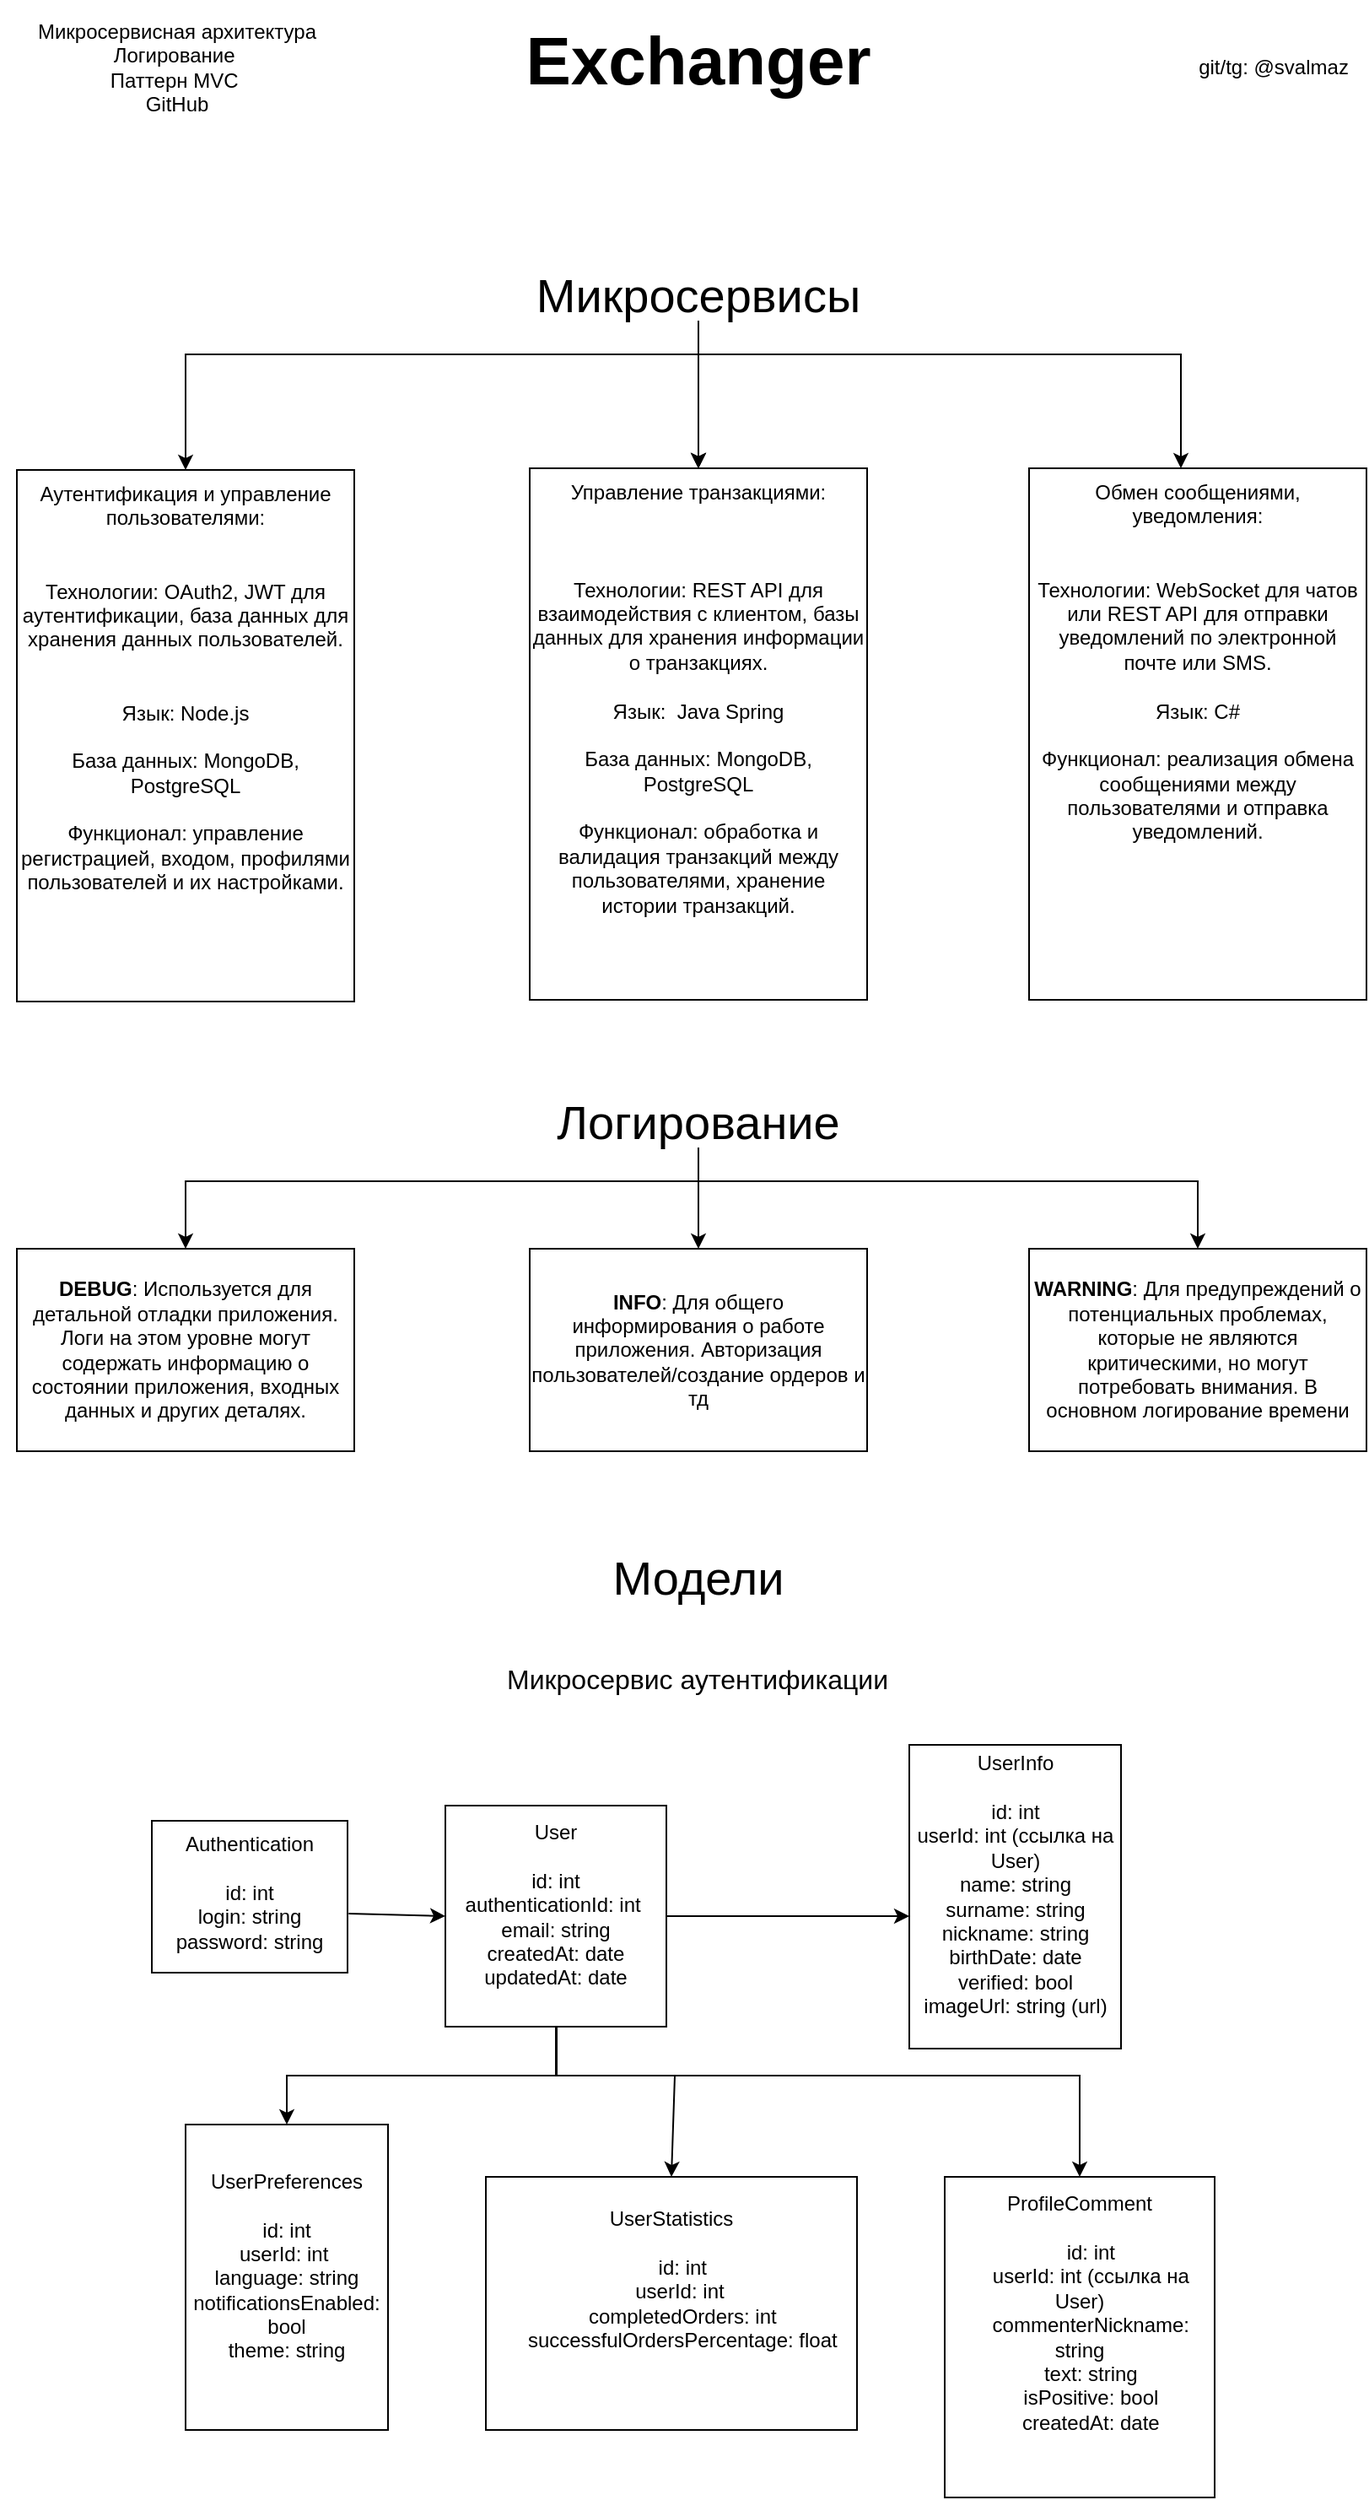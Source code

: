 <mxfile version="24.8.3">
  <diagram name="Страница — 1" id="gCSXsW7qYMQecbnX13WU">
    <mxGraphModel dx="2840" dy="1455" grid="1" gridSize="10" guides="1" tooltips="1" connect="1" arrows="1" fold="1" page="1" pageScale="1" pageWidth="827" pageHeight="1169" math="0" shadow="0">
      <root>
        <mxCell id="0" />
        <mxCell id="1" parent="0" />
        <mxCell id="_Ykevn64Ni2eIDG1oHSd-1" value="&lt;b&gt;&lt;font style=&quot;font-size: 40px;&quot;&gt;Exchanger&lt;/font&gt;&lt;/b&gt;" style="text;html=1;align=center;verticalAlign=middle;whiteSpace=wrap;rounded=0;" vertex="1" parent="1">
          <mxGeometry x="384" y="20" width="60" height="30" as="geometry" />
        </mxCell>
        <mxCell id="_Ykevn64Ni2eIDG1oHSd-2" value="Микросервисная архитектура&lt;div&gt;Логирование&amp;nbsp;&lt;/div&gt;&lt;div&gt;Паттерн MVC&amp;nbsp;&lt;/div&gt;&lt;div&gt;GitHub&lt;/div&gt;" style="text;html=1;align=center;verticalAlign=middle;whiteSpace=wrap;rounded=0;" vertex="1" parent="1">
          <mxGeometry width="210" height="80" as="geometry" />
        </mxCell>
        <mxCell id="_Ykevn64Ni2eIDG1oHSd-6" value="" style="edgeStyle=orthogonalEdgeStyle;rounded=0;orthogonalLoop=1;jettySize=auto;html=1;" edge="1" parent="1" source="_Ykevn64Ni2eIDG1oHSd-3" target="_Ykevn64Ni2eIDG1oHSd-5">
          <mxGeometry relative="1" as="geometry">
            <Array as="points">
              <mxPoint x="414" y="210" />
              <mxPoint x="110" y="210" />
            </Array>
          </mxGeometry>
        </mxCell>
        <mxCell id="_Ykevn64Ni2eIDG1oHSd-8" value="" style="edgeStyle=orthogonalEdgeStyle;rounded=0;orthogonalLoop=1;jettySize=auto;html=1;" edge="1" parent="1" source="_Ykevn64Ni2eIDG1oHSd-3" target="_Ykevn64Ni2eIDG1oHSd-7">
          <mxGeometry relative="1" as="geometry" />
        </mxCell>
        <mxCell id="_Ykevn64Ni2eIDG1oHSd-9" value="" style="edgeStyle=orthogonalEdgeStyle;rounded=0;orthogonalLoop=1;jettySize=auto;html=1;" edge="1" parent="1" source="_Ykevn64Ni2eIDG1oHSd-3" target="_Ykevn64Ni2eIDG1oHSd-7">
          <mxGeometry relative="1" as="geometry" />
        </mxCell>
        <mxCell id="_Ykevn64Ni2eIDG1oHSd-10" value="" style="edgeStyle=orthogonalEdgeStyle;rounded=0;orthogonalLoop=1;jettySize=auto;html=1;" edge="1" parent="1" source="_Ykevn64Ni2eIDG1oHSd-3" target="_Ykevn64Ni2eIDG1oHSd-7">
          <mxGeometry relative="1" as="geometry" />
        </mxCell>
        <mxCell id="_Ykevn64Ni2eIDG1oHSd-12" value="" style="edgeStyle=orthogonalEdgeStyle;rounded=0;orthogonalLoop=1;jettySize=auto;html=1;" edge="1" parent="1" source="_Ykevn64Ni2eIDG1oHSd-3" target="_Ykevn64Ni2eIDG1oHSd-11">
          <mxGeometry relative="1" as="geometry">
            <Array as="points">
              <mxPoint x="414" y="210" />
              <mxPoint x="700" y="210" />
            </Array>
          </mxGeometry>
        </mxCell>
        <mxCell id="_Ykevn64Ni2eIDG1oHSd-3" value="&lt;font style=&quot;font-size: 28px;&quot;&gt;Микросервисы&lt;/font&gt;" style="text;html=1;align=center;verticalAlign=middle;whiteSpace=wrap;rounded=0;" vertex="1" parent="1">
          <mxGeometry x="384" y="160" width="60" height="30" as="geometry" />
        </mxCell>
        <mxCell id="_Ykevn64Ni2eIDG1oHSd-5" value="&lt;font style=&quot;font-size: 12px;&quot;&gt;Аутентификация и управление пользователями:&lt;/font&gt;&lt;div&gt;&lt;font style=&quot;font-size: 12px;&quot;&gt;&lt;br&gt;&lt;/font&gt;&lt;/div&gt;&lt;div&gt;&lt;font style=&quot;font-size: 12px;&quot;&gt;&lt;br&gt;&lt;/font&gt;&lt;/div&gt;&lt;div&gt;&lt;font style=&quot;font-size: 12px;&quot;&gt;Технологии: OAuth2, JWT для аутентификации, база данных для хранения данных пользователей.&lt;/font&gt;&lt;/div&gt;&lt;div&gt;&lt;font style=&quot;font-size: 12px;&quot;&gt;&lt;br&gt;&lt;/font&gt;&lt;/div&gt;&lt;div&gt;&lt;font style=&quot;font-size: 12px;&quot;&gt;&lt;br&gt;&lt;/font&gt;&lt;/div&gt;&lt;div&gt;&lt;font style=&quot;font-size: 12px;&quot;&gt;&lt;div&gt;Язык: Node.js&lt;/div&gt;&lt;div&gt;&lt;br&gt;&lt;/div&gt;&lt;div&gt;База данных: MongoDB, PostgreSQL&lt;/div&gt;&lt;div&gt;&lt;br&gt;&lt;/div&gt;&lt;div&gt;Функционал: управление регистрацией, входом, профилями пользователей и их настройками.&lt;/div&gt;&lt;div&gt;&lt;br&gt;&lt;/div&gt;&lt;/font&gt;&lt;/div&gt;" style="whiteSpace=wrap;html=1;verticalAlign=top;" vertex="1" parent="1">
          <mxGeometry x="10" y="278.5" width="200" height="315" as="geometry" />
        </mxCell>
        <mxCell id="_Ykevn64Ni2eIDG1oHSd-7" value="Управление транзакциями:&lt;div&gt;&lt;br&gt;&lt;/div&gt;&lt;div&gt;&lt;br&gt;&lt;/div&gt;&lt;div&gt;&lt;br&gt;&lt;/div&gt;&lt;div&gt;Технологии: REST API для взаимодействия с клиентом, базы данных для хранения информации о транзакциях.&lt;/div&gt;&lt;div&gt;&lt;br&gt;&lt;/div&gt;&lt;div&gt;Язык:&amp;nbsp; Java Spring&lt;/div&gt;&lt;div&gt;&lt;br&gt;&lt;/div&gt;&lt;div&gt;База данных: MongoDB, PostgreSQL&lt;/div&gt;&lt;div&gt;&lt;br&gt;&lt;/div&gt;&lt;div&gt;Функционал: обработка и валидация транзакций между пользователями, хранение истории транзакций.&lt;/div&gt;" style="whiteSpace=wrap;html=1;verticalAlign=top;" vertex="1" parent="1">
          <mxGeometry x="314" y="277.5" width="200" height="315" as="geometry" />
        </mxCell>
        <mxCell id="_Ykevn64Ni2eIDG1oHSd-11" value="Обмен сообщениями, уведомления:&lt;div&gt;&lt;br&gt;&lt;/div&gt;&lt;div&gt;&lt;br&gt;&lt;/div&gt;&lt;div&gt;Технологии: WebSocket для чатов или REST API для отправки уведомлений по электронной почте или SMS.&lt;/div&gt;&lt;div&gt;&lt;br&gt;&lt;/div&gt;&lt;div&gt;Язык: C#&lt;/div&gt;&lt;div&gt;&lt;br&gt;&lt;/div&gt;&lt;div&gt;Функционал: реализация обмена сообщениями между пользователями и отправка уведомлений.&lt;/div&gt;&lt;div&gt;&lt;br&gt;&lt;/div&gt;" style="whiteSpace=wrap;html=1;verticalAlign=top;" vertex="1" parent="1">
          <mxGeometry x="610" y="277.5" width="200" height="315" as="geometry" />
        </mxCell>
        <mxCell id="_Ykevn64Ni2eIDG1oHSd-13" value="git/tg: @svalmaz" style="text;html=1;align=center;verticalAlign=middle;whiteSpace=wrap;rounded=0;" vertex="1" parent="1">
          <mxGeometry x="700" y="25" width="110" height="30" as="geometry" />
        </mxCell>
        <mxCell id="_Ykevn64Ni2eIDG1oHSd-16" value="" style="edgeStyle=orthogonalEdgeStyle;rounded=0;orthogonalLoop=1;jettySize=auto;html=1;" edge="1" parent="1" source="_Ykevn64Ni2eIDG1oHSd-14" target="_Ykevn64Ni2eIDG1oHSd-15">
          <mxGeometry relative="1" as="geometry">
            <Array as="points">
              <mxPoint x="414" y="700" />
              <mxPoint x="110" y="700" />
            </Array>
          </mxGeometry>
        </mxCell>
        <mxCell id="_Ykevn64Ni2eIDG1oHSd-19" value="" style="edgeStyle=orthogonalEdgeStyle;rounded=0;orthogonalLoop=1;jettySize=auto;html=1;" edge="1" parent="1" source="_Ykevn64Ni2eIDG1oHSd-14" target="_Ykevn64Ni2eIDG1oHSd-17">
          <mxGeometry relative="1" as="geometry" />
        </mxCell>
        <mxCell id="_Ykevn64Ni2eIDG1oHSd-23" value="" style="edgeStyle=orthogonalEdgeStyle;rounded=0;orthogonalLoop=1;jettySize=auto;html=1;" edge="1" parent="1" source="_Ykevn64Ni2eIDG1oHSd-14" target="_Ykevn64Ni2eIDG1oHSd-22">
          <mxGeometry relative="1" as="geometry">
            <Array as="points">
              <mxPoint x="414" y="700" />
              <mxPoint x="710" y="700" />
            </Array>
          </mxGeometry>
        </mxCell>
        <mxCell id="_Ykevn64Ni2eIDG1oHSd-14" value="&lt;font style=&quot;font-size: 28px;&quot;&gt;Логирование&lt;/font&gt;" style="text;html=1;align=center;verticalAlign=middle;whiteSpace=wrap;rounded=0;" vertex="1" parent="1">
          <mxGeometry x="384" y="650" width="60" height="30" as="geometry" />
        </mxCell>
        <mxCell id="_Ykevn64Ni2eIDG1oHSd-15" value="&lt;strong&gt;DEBUG&lt;/strong&gt;: Используется для детальной отладки приложения. Логи на этом уровне могут содержать информацию о состоянии приложения, входных данных и других деталях." style="whiteSpace=wrap;html=1;" vertex="1" parent="1">
          <mxGeometry x="10" y="740" width="200" height="120" as="geometry" />
        </mxCell>
        <mxCell id="_Ykevn64Ni2eIDG1oHSd-17" value="&lt;strong&gt;INFO&lt;/strong&gt;: Для общего информирования о работе приложения. Авторизация пользователей/создание ордеров и тд" style="whiteSpace=wrap;html=1;" vertex="1" parent="1">
          <mxGeometry x="314" y="740" width="200" height="120" as="geometry" />
        </mxCell>
        <mxCell id="_Ykevn64Ni2eIDG1oHSd-22" value="&lt;strong&gt;WARNING&lt;/strong&gt;: Для предупреждений о потенциальных проблемах, которые не являются критическими, но могут потребовать внимания. В основном логирование времени" style="whiteSpace=wrap;html=1;" vertex="1" parent="1">
          <mxGeometry x="610" y="740" width="200" height="120" as="geometry" />
        </mxCell>
        <mxCell id="_Ykevn64Ni2eIDG1oHSd-24" value="&lt;font style=&quot;font-size: 28px;&quot;&gt;Модели&lt;/font&gt;" style="text;html=1;align=center;verticalAlign=middle;whiteSpace=wrap;rounded=0;" vertex="1" parent="1">
          <mxGeometry x="384" y="920" width="60" height="30" as="geometry" />
        </mxCell>
        <mxCell id="_Ykevn64Ni2eIDG1oHSd-25" value="&lt;font style=&quot;font-size: 16px;&quot;&gt;Микросервис аутентификации&lt;/font&gt;" style="text;html=1;align=center;verticalAlign=middle;whiteSpace=wrap;rounded=0;" vertex="1" parent="1">
          <mxGeometry x="288" y="980" width="251" height="30" as="geometry" />
        </mxCell>
        <mxCell id="_Ykevn64Ni2eIDG1oHSd-26" value="Authentication&lt;br&gt;&lt;br&gt;    id: int&lt;br&gt;    login: string&lt;br&gt;    password: string&lt;div&gt;&lt;br&gt;&lt;/div&gt;" style="whiteSpace=wrap;html=1;align=center;verticalAlign=top;" vertex="1" parent="1">
          <mxGeometry x="90" y="1079" width="116" height="90" as="geometry" />
        </mxCell>
        <mxCell id="_Ykevn64Ni2eIDG1oHSd-33" value="" style="edgeStyle=orthogonalEdgeStyle;rounded=0;orthogonalLoop=1;jettySize=auto;html=1;" edge="1" parent="1" source="_Ykevn64Ni2eIDG1oHSd-28" target="_Ykevn64Ni2eIDG1oHSd-30">
          <mxGeometry relative="1" as="geometry">
            <Array as="points">
              <mxPoint x="330" y="1230" />
              <mxPoint x="170" y="1230" />
            </Array>
          </mxGeometry>
        </mxCell>
        <mxCell id="_Ykevn64Ni2eIDG1oHSd-36" value="" style="edgeStyle=orthogonalEdgeStyle;rounded=0;orthogonalLoop=1;jettySize=auto;html=1;" edge="1" parent="1" source="_Ykevn64Ni2eIDG1oHSd-28" target="_Ykevn64Ni2eIDG1oHSd-29">
          <mxGeometry relative="1" as="geometry">
            <Array as="points">
              <mxPoint x="500" y="1136" />
              <mxPoint x="500" y="1136" />
            </Array>
          </mxGeometry>
        </mxCell>
        <mxCell id="_Ykevn64Ni2eIDG1oHSd-38" value="" style="edgeStyle=orthogonalEdgeStyle;rounded=0;orthogonalLoop=1;jettySize=auto;html=1;" edge="1" parent="1" target="_Ykevn64Ni2eIDG1oHSd-37">
          <mxGeometry relative="1" as="geometry">
            <mxPoint x="330" y="1200" as="sourcePoint" />
            <Array as="points">
              <mxPoint x="330" y="1230" />
              <mxPoint x="640" y="1230" />
            </Array>
          </mxGeometry>
        </mxCell>
        <mxCell id="_Ykevn64Ni2eIDG1oHSd-28" value="User&lt;br&gt;&lt;br&gt;    id: int&lt;br&gt;    authenticationId: int&amp;nbsp;&lt;br&gt;    email: string&lt;br&gt;    createdAt: date&lt;br&gt;    updatedAt: date&lt;div&gt;&lt;br&gt;&lt;/div&gt;" style="rounded=0;whiteSpace=wrap;html=1;align=center;" vertex="1" parent="1">
          <mxGeometry x="264" y="1070" width="131" height="131" as="geometry" />
        </mxCell>
        <mxCell id="_Ykevn64Ni2eIDG1oHSd-29" value="UserInfo&lt;br&gt;&lt;br&gt;    id: int&lt;br&gt;    userId: int (ссылка на User)&lt;br&gt;    name: string&lt;br&gt;    surname: string&lt;br&gt;    nickname: string&lt;br&gt;    birthDate: date&lt;br&gt;    verified: bool&lt;br&gt;    imageUrl: string (url)&lt;div&gt;&lt;br/&gt;&lt;/div&gt;" style="rounded=0;whiteSpace=wrap;html=1;" vertex="1" parent="1">
          <mxGeometry x="539" y="1034" width="125.5" height="180" as="geometry" />
        </mxCell>
        <mxCell id="_Ykevn64Ni2eIDG1oHSd-30" value="UserPreferences&lt;br&gt;&lt;br&gt;    id: int&lt;br&gt;    userId: int&amp;nbsp;&lt;br&gt;    language: string&lt;br&gt;    notificationsEnabled: bool&lt;br&gt;    theme: string&lt;div&gt;&lt;br&gt;&lt;/div&gt;" style="rounded=0;whiteSpace=wrap;html=1;" vertex="1" parent="1">
          <mxGeometry x="110" y="1259" width="120" height="181" as="geometry" />
        </mxCell>
        <mxCell id="_Ykevn64Ni2eIDG1oHSd-31" value="" style="endArrow=classic;html=1;rounded=0;entryX=0;entryY=0.5;entryDx=0;entryDy=0;exitX=1.006;exitY=0.611;exitDx=0;exitDy=0;exitPerimeter=0;" edge="1" parent="1" source="_Ykevn64Ni2eIDG1oHSd-26" target="_Ykevn64Ni2eIDG1oHSd-28">
          <mxGeometry width="50" height="50" relative="1" as="geometry">
            <mxPoint x="24" y="1150" as="sourcePoint" />
            <mxPoint x="74" y="1100" as="targetPoint" />
          </mxGeometry>
        </mxCell>
        <mxCell id="_Ykevn64Ni2eIDG1oHSd-34" value="&lt;div&gt;UserStatistics&lt;/div&gt;&lt;div&gt;&lt;br&gt;&lt;/div&gt;&lt;div&gt;&amp;nbsp; &amp;nbsp; id: int&lt;/div&gt;&lt;div&gt;&amp;nbsp; &amp;nbsp; userId: int&amp;nbsp;&lt;/div&gt;&lt;div&gt;&amp;nbsp; &amp;nbsp; completedOrders: int&lt;/div&gt;&lt;div&gt;&amp;nbsp; &amp;nbsp; successfulOrdersPercentage: float&lt;/div&gt;&lt;div&gt;&lt;br&gt;&lt;/div&gt;&lt;div&gt;&lt;br&gt;&lt;/div&gt;" style="rounded=0;whiteSpace=wrap;html=1;align=center;" vertex="1" parent="1">
          <mxGeometry x="288" y="1290" width="220" height="150" as="geometry" />
        </mxCell>
        <mxCell id="_Ykevn64Ni2eIDG1oHSd-35" value="" style="endArrow=classic;html=1;rounded=0;entryX=0.5;entryY=0;entryDx=0;entryDy=0;" edge="1" parent="1" target="_Ykevn64Ni2eIDG1oHSd-34">
          <mxGeometry width="50" height="50" relative="1" as="geometry">
            <mxPoint x="330" y="1230" as="sourcePoint" />
            <mxPoint x="300" y="1170" as="targetPoint" />
            <Array as="points">
              <mxPoint x="400" y="1230" />
            </Array>
          </mxGeometry>
        </mxCell>
        <mxCell id="_Ykevn64Ni2eIDG1oHSd-37" value="&lt;div&gt;ProfileComment&lt;/div&gt;&lt;div&gt;&lt;br&gt;&lt;/div&gt;&lt;div&gt;&amp;nbsp; &amp;nbsp; id: int&lt;/div&gt;&lt;div&gt;&amp;nbsp; &amp;nbsp; userId: int (ссылка на User)&lt;/div&gt;&lt;div&gt;&amp;nbsp; &amp;nbsp; commenterNickname: string&lt;/div&gt;&lt;div&gt;&amp;nbsp; &amp;nbsp; text: string&lt;/div&gt;&lt;div&gt;&amp;nbsp; &amp;nbsp; isPositive: bool&lt;/div&gt;&lt;div&gt;&amp;nbsp; &amp;nbsp; createdAt: date&lt;/div&gt;&lt;div&gt;&lt;br&gt;&lt;/div&gt;&lt;div&gt;&lt;br&gt;&lt;/div&gt;" style="whiteSpace=wrap;html=1;rounded=0;" vertex="1" parent="1">
          <mxGeometry x="560" y="1290" width="160" height="190" as="geometry" />
        </mxCell>
      </root>
    </mxGraphModel>
  </diagram>
</mxfile>
